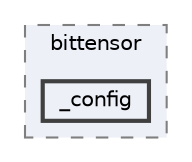 digraph "/Users/macthrasher/bittensor/bittensor/_config"
{
 // LATEX_PDF_SIZE
  bgcolor="transparent";
  edge [fontname=Helvetica,fontsize=10,labelfontname=Helvetica,labelfontsize=10];
  node [fontname=Helvetica,fontsize=10,shape=box,height=0.2,width=0.4];
  compound=true
  subgraph clusterdir_f169d542b9721b111e65b1075befb384 {
    graph [ bgcolor="#edf0f7", pencolor="grey50", label="bittensor", fontname=Helvetica,fontsize=10 style="filled,dashed", URL="dir_f169d542b9721b111e65b1075befb384.html",tooltip=""]
  dir_867b28a2b73777fcef677ddf799ebcab [label="_config", fillcolor="#edf0f7", color="grey25", style="filled,bold", URL="dir_867b28a2b73777fcef677ddf799ebcab.html",tooltip=""];
  }
}
